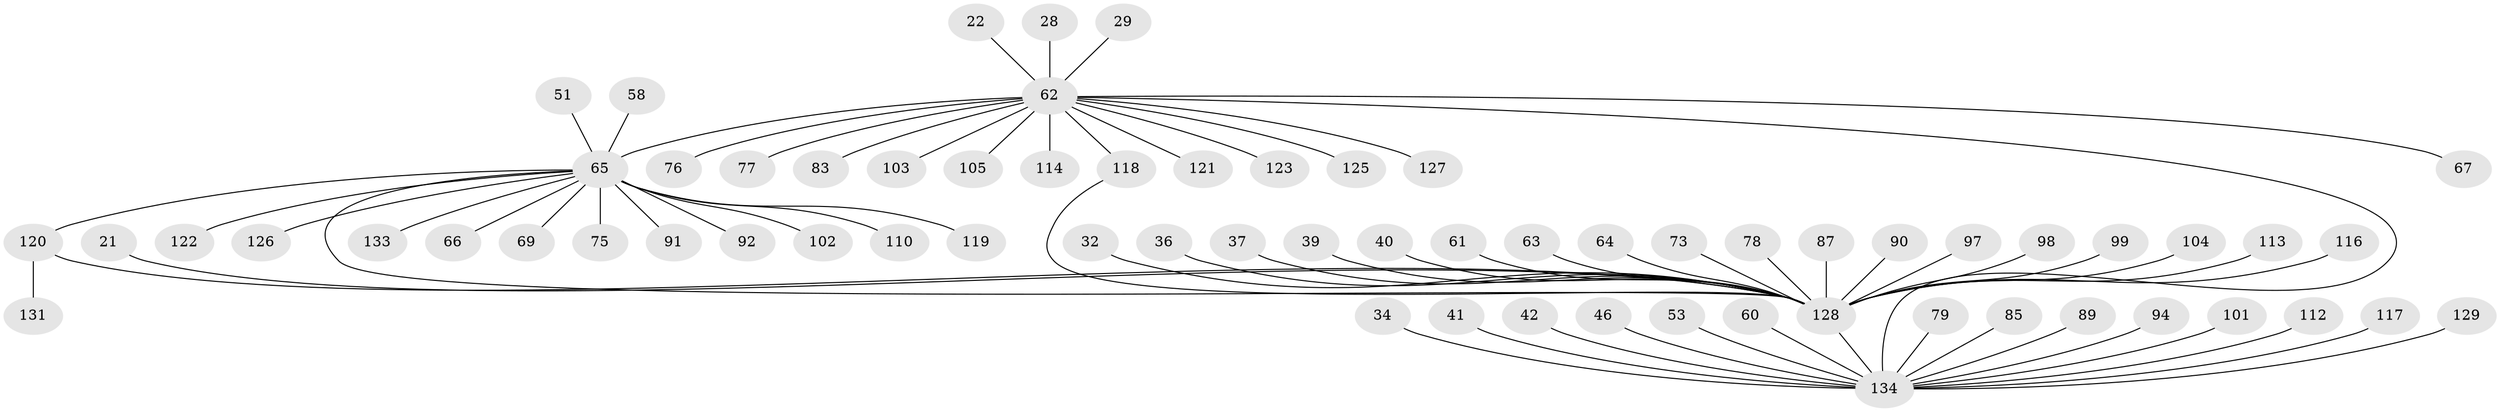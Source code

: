 // original degree distribution, {24: 0.007462686567164179, 7: 0.014925373134328358, 19: 0.007462686567164179, 10: 0.014925373134328358, 2: 0.14925373134328357, 9: 0.007462686567164179, 4: 0.04477611940298507, 11: 0.007462686567164179, 3: 0.03731343283582089, 1: 0.6865671641791045, 5: 0.014925373134328358, 6: 0.007462686567164179}
// Generated by graph-tools (version 1.1) at 2025/48/03/09/25 04:48:30]
// undirected, 67 vertices, 69 edges
graph export_dot {
graph [start="1"]
  node [color=gray90,style=filled];
  21;
  22;
  28;
  29;
  32;
  34;
  36;
  37;
  39;
  40;
  41;
  42;
  46;
  51 [super="+24"];
  53 [super="+12"];
  58;
  60 [super="+18"];
  61;
  62 [super="+48+4"];
  63;
  64 [super="+35"];
  65 [super="+16+23+27+30+31+38+43+50"];
  66;
  67;
  69;
  73;
  75;
  76;
  77;
  78;
  79;
  83 [super="+54"];
  85;
  87;
  89;
  90;
  91 [super="+68"];
  92;
  94;
  97;
  98;
  99;
  101;
  102;
  103;
  104;
  105;
  110;
  112;
  113;
  114;
  116;
  117 [super="+82"];
  118 [super="+108"];
  119;
  120 [super="+81"];
  121;
  122 [super="+111"];
  123;
  125;
  126;
  127 [super="+106"];
  128 [super="+20"];
  129 [super="+56+59+71+109+124"];
  131;
  133 [super="+132"];
  134 [super="+107+115+3"];
  21 -- 128;
  22 -- 62;
  28 -- 62;
  29 -- 62;
  32 -- 128;
  34 -- 134;
  36 -- 128;
  37 -- 128;
  39 -- 128;
  40 -- 128;
  41 -- 134;
  42 -- 134;
  46 -- 134;
  51 -- 65;
  53 -- 134;
  58 -- 65;
  60 -- 134;
  61 -- 128;
  62 -- 114;
  62 -- 67;
  62 -- 123;
  62 -- 103;
  62 -- 105;
  62 -- 76;
  62 -- 77;
  62 -- 121;
  62 -- 125;
  62 -- 83;
  62 -- 118;
  62 -- 127;
  62 -- 134 [weight=2];
  62 -- 65 [weight=3];
  63 -- 128;
  64 -- 128;
  65 -- 66;
  65 -- 133;
  65 -- 69;
  65 -- 75;
  65 -- 91;
  65 -- 92;
  65 -- 126;
  65 -- 102;
  65 -- 122;
  65 -- 110;
  65 -- 119;
  65 -- 120;
  65 -- 128;
  73 -- 128;
  78 -- 128;
  79 -- 134;
  85 -- 134;
  87 -- 128;
  89 -- 134;
  90 -- 128;
  94 -- 134;
  97 -- 128;
  98 -- 128;
  99 -- 128;
  101 -- 134;
  104 -- 128;
  112 -- 134;
  113 -- 128;
  116 -- 128;
  117 -- 134;
  118 -- 128;
  120 -- 131;
  120 -- 128 [weight=2];
  128 -- 134 [weight=3];
  129 -- 134;
}

